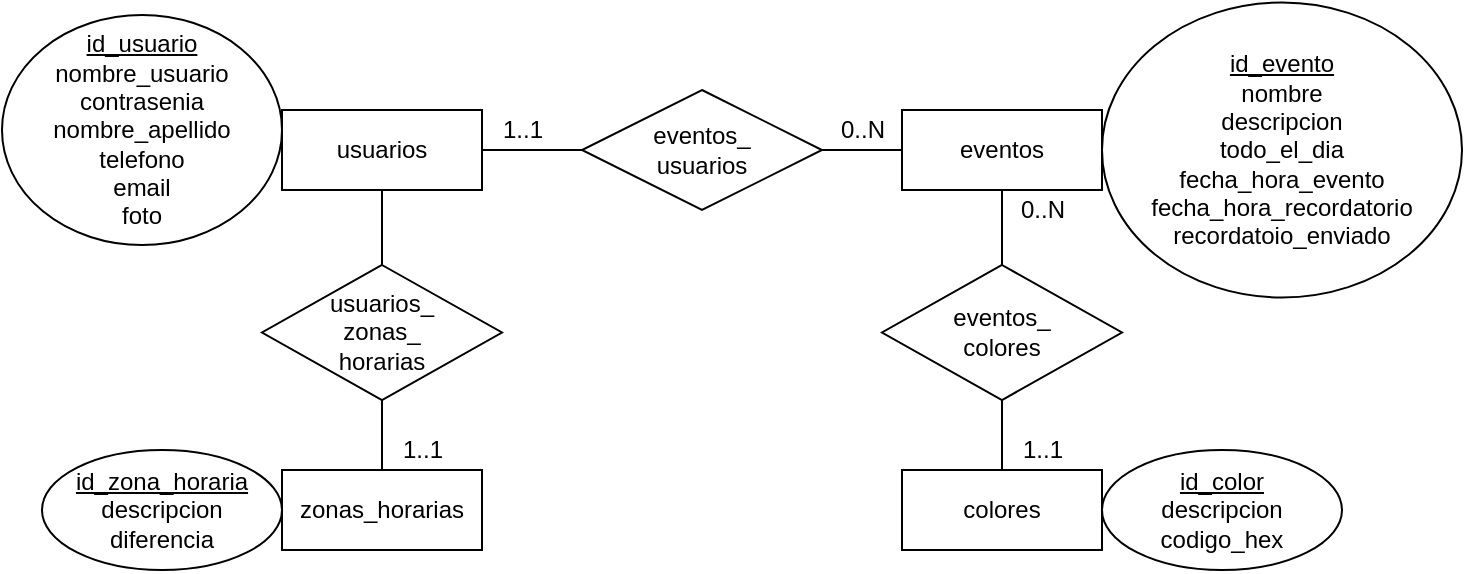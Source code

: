 <mxfile version="13.6.2" type="device"><diagram id="R2lEEEUBdFMjLlhIrx00" name="Page-1"><mxGraphModel dx="1888" dy="607" grid="1" gridSize="10" guides="1" tooltips="1" connect="1" arrows="1" fold="1" page="1" pageScale="1" pageWidth="850" pageHeight="1100" math="0" shadow="0" extFonts="Permanent Marker^https://fonts.googleapis.com/css?family=Permanent+Marker"><root><mxCell id="0"/><mxCell id="1" parent="0"/><mxCell id="Kn6PUA1stc6v6wichB2T-1" value="usuarios" style="whiteSpace=wrap;html=1;align=center;" parent="1" vertex="1"><mxGeometry x="-50" y="350" width="100" height="40" as="geometry"/></mxCell><mxCell id="Kn6PUA1stc6v6wichB2T-3" value="&lt;u&gt;id_usuario&lt;/u&gt;&lt;br&gt;nombre_usuario&lt;br&gt;contrasenia&lt;br&gt;nombre_apellido&lt;br&gt;telefono&lt;br&gt;email&lt;br&gt;foto" style="ellipse;whiteSpace=wrap;html=1;align=center;" parent="1" vertex="1"><mxGeometry x="-190" y="302.5" width="140" height="115" as="geometry"/></mxCell><mxCell id="Kn6PUA1stc6v6wichB2T-6" value="zonas_horarias" style="whiteSpace=wrap;html=1;align=center;" parent="1" vertex="1"><mxGeometry x="-50" y="530" width="100" height="40" as="geometry"/></mxCell><mxCell id="Kn6PUA1stc6v6wichB2T-7" value="&lt;u&gt;id_zona_horaria&lt;/u&gt;&lt;br&gt;descripcion&lt;br&gt;diferencia" style="ellipse;whiteSpace=wrap;html=1;align=center;" parent="1" vertex="1"><mxGeometry x="-170" y="520" width="120" height="60" as="geometry"/></mxCell><mxCell id="Kn6PUA1stc6v6wichB2T-11" value="eventos" style="whiteSpace=wrap;html=1;align=center;" parent="1" vertex="1"><mxGeometry x="260" y="350" width="100" height="40" as="geometry"/></mxCell><mxCell id="Kn6PUA1stc6v6wichB2T-14" value="eventos_&lt;br&gt;usuarios" style="shape=rhombus;perimeter=rhombusPerimeter;whiteSpace=wrap;html=1;align=center;" parent="1" vertex="1"><mxGeometry x="100" y="340" width="120" height="60" as="geometry"/></mxCell><mxCell id="Kn6PUA1stc6v6wichB2T-15" value="" style="endArrow=none;html=1;rounded=0;" parent="1" source="Kn6PUA1stc6v6wichB2T-1" target="Kn6PUA1stc6v6wichB2T-14" edge="1"><mxGeometry relative="1" as="geometry"><mxPoint x="370" y="160" as="sourcePoint"/><mxPoint x="430" y="160" as="targetPoint"/></mxGeometry></mxCell><mxCell id="Kn6PUA1stc6v6wichB2T-16" value="" style="endArrow=none;html=1;rounded=0;" parent="1" source="Kn6PUA1stc6v6wichB2T-11" target="Kn6PUA1stc6v6wichB2T-14" edge="1"><mxGeometry relative="1" as="geometry"><mxPoint x="321.667" y="180" as="sourcePoint"/><mxPoint x="327.6" y="251.2" as="targetPoint"/></mxGeometry></mxCell><mxCell id="Kn6PUA1stc6v6wichB2T-21" value="&lt;u&gt;id_evento&lt;/u&gt;&lt;br&gt;nombre&lt;br&gt;descripcion&lt;br&gt;todo_el_dia&lt;br&gt;fecha_hora_evento&lt;br&gt;fecha_hora_recordatorio&lt;br&gt;recordatoio_enviado" style="ellipse;whiteSpace=wrap;html=1;align=center;" parent="1" vertex="1"><mxGeometry x="360" y="296.25" width="180" height="147.5" as="geometry"/></mxCell><mxCell id="Kn6PUA1stc6v6wichB2T-22" value="1..1" style="text;html=1;align=center;verticalAlign=middle;resizable=0;points=[];autosize=1;" parent="1" vertex="1"><mxGeometry x="50" y="350" width="40" height="20" as="geometry"/></mxCell><mxCell id="Kn6PUA1stc6v6wichB2T-25" value="0..N" style="text;html=1;align=center;verticalAlign=middle;resizable=0;points=[];autosize=1;" parent="1" vertex="1"><mxGeometry x="220" y="350" width="40" height="20" as="geometry"/></mxCell><mxCell id="S8AZLAzRsEP5AHZh3PQR-1" value="usuarios_&lt;br&gt;zonas_&lt;br&gt;horarias" style="shape=rhombus;perimeter=rhombusPerimeter;whiteSpace=wrap;html=1;align=center;" parent="1" vertex="1"><mxGeometry x="-60" y="427.5" width="120" height="67.5" as="geometry"/></mxCell><mxCell id="S8AZLAzRsEP5AHZh3PQR-2" value="" style="endArrow=none;html=1;rounded=0;" parent="1" source="S8AZLAzRsEP5AHZh3PQR-1" target="Kn6PUA1stc6v6wichB2T-6" edge="1"><mxGeometry relative="1" as="geometry"><mxPoint x="320" y="400" as="sourcePoint"/><mxPoint x="320" y="440" as="targetPoint"/></mxGeometry></mxCell><mxCell id="S8AZLAzRsEP5AHZh3PQR-3" value="" style="endArrow=none;html=1;rounded=0;" parent="1" source="Kn6PUA1stc6v6wichB2T-1" target="S8AZLAzRsEP5AHZh3PQR-1" edge="1"><mxGeometry relative="1" as="geometry"><mxPoint x="330" y="410" as="sourcePoint"/><mxPoint x="330" y="450" as="targetPoint"/></mxGeometry></mxCell><mxCell id="S8AZLAzRsEP5AHZh3PQR-4" value="1..1" style="text;html=1;align=center;verticalAlign=middle;resizable=0;points=[];autosize=1;" parent="1" vertex="1"><mxGeometry y="510" width="40" height="20" as="geometry"/></mxCell><mxCell id="S8AZLAzRsEP5AHZh3PQR-5" value="0..N" style="text;html=1;align=center;verticalAlign=middle;resizable=0;points=[];autosize=1;" parent="1" vertex="1"><mxGeometry x="310" y="390" width="40" height="20" as="geometry"/></mxCell><mxCell id="ogMs1bk_ShtC3FwoVNbJ-1" value="colores" style="whiteSpace=wrap;html=1;align=center;" vertex="1" parent="1"><mxGeometry x="260" y="530" width="100" height="40" as="geometry"/></mxCell><mxCell id="ogMs1bk_ShtC3FwoVNbJ-2" value="&lt;u&gt;id_color&lt;br&gt;&lt;/u&gt;descripcion&lt;br&gt;codigo_hex" style="ellipse;whiteSpace=wrap;html=1;align=center;" vertex="1" parent="1"><mxGeometry x="360" y="520" width="120" height="60" as="geometry"/></mxCell><mxCell id="ogMs1bk_ShtC3FwoVNbJ-3" value="eventos_&lt;br&gt;colores" style="shape=rhombus;perimeter=rhombusPerimeter;whiteSpace=wrap;html=1;align=center;" vertex="1" parent="1"><mxGeometry x="250" y="427.5" width="120" height="67.5" as="geometry"/></mxCell><mxCell id="ogMs1bk_ShtC3FwoVNbJ-4" value="" style="endArrow=none;html=1;rounded=0;" edge="1" parent="1" source="ogMs1bk_ShtC3FwoVNbJ-3" target="ogMs1bk_ShtC3FwoVNbJ-1"><mxGeometry relative="1" as="geometry"><mxPoint x="640" y="422.5" as="sourcePoint"/><mxPoint x="640" y="462.5" as="targetPoint"/></mxGeometry></mxCell><mxCell id="ogMs1bk_ShtC3FwoVNbJ-5" value="1..1" style="text;html=1;align=center;verticalAlign=middle;resizable=0;points=[];autosize=1;" vertex="1" parent="1"><mxGeometry x="310" y="510" width="40" height="20" as="geometry"/></mxCell><mxCell id="ogMs1bk_ShtC3FwoVNbJ-6" value="" style="endArrow=none;html=1;rounded=0;" edge="1" parent="1" source="Kn6PUA1stc6v6wichB2T-11" target="ogMs1bk_ShtC3FwoVNbJ-3"><mxGeometry relative="1" as="geometry"><mxPoint x="10" y="400" as="sourcePoint"/><mxPoint x="10" y="437.5" as="targetPoint"/></mxGeometry></mxCell></root></mxGraphModel></diagram></mxfile>